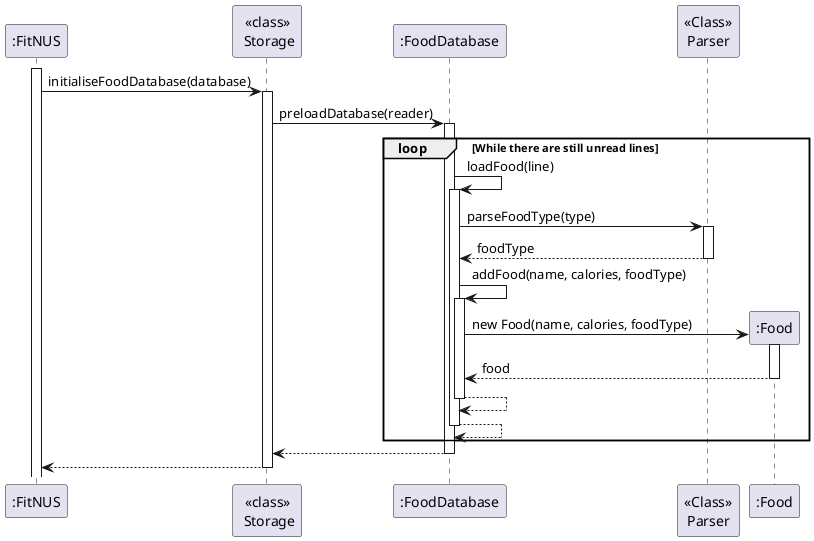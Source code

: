 @startuml
'https://plantuml.com/sequence-diagram
activate ":FitNUS"
":FitNUS" -> "<<class>>\n Storage": initialiseFoodDatabase(database)
activate "<<class>>\n Storage"

"<<class>>\n Storage" -> ":FoodDatabase": preloadDatabase(reader)
activate ":FoodDatabase"

loop While there are still unread lines
    ":FoodDatabase" -> ":FoodDatabase": loadFood(line)
    activate ":FoodDatabase"

    ":FoodDatabase" -> "<<Class>>\nParser": parseFoodType(type)
    activate "<<Class>>\nParser"
    return foodType

    ":FoodDatabase" -> ":FoodDatabase": addFood(name, calories, foodType)
    activate ":FoodDatabase"
    create ":Food"
    ":FoodDatabase" -> ":Food": new Food(name, calories, foodType)
    activate ":Food"
    return food

    return

    return
end
return

return
@enduml